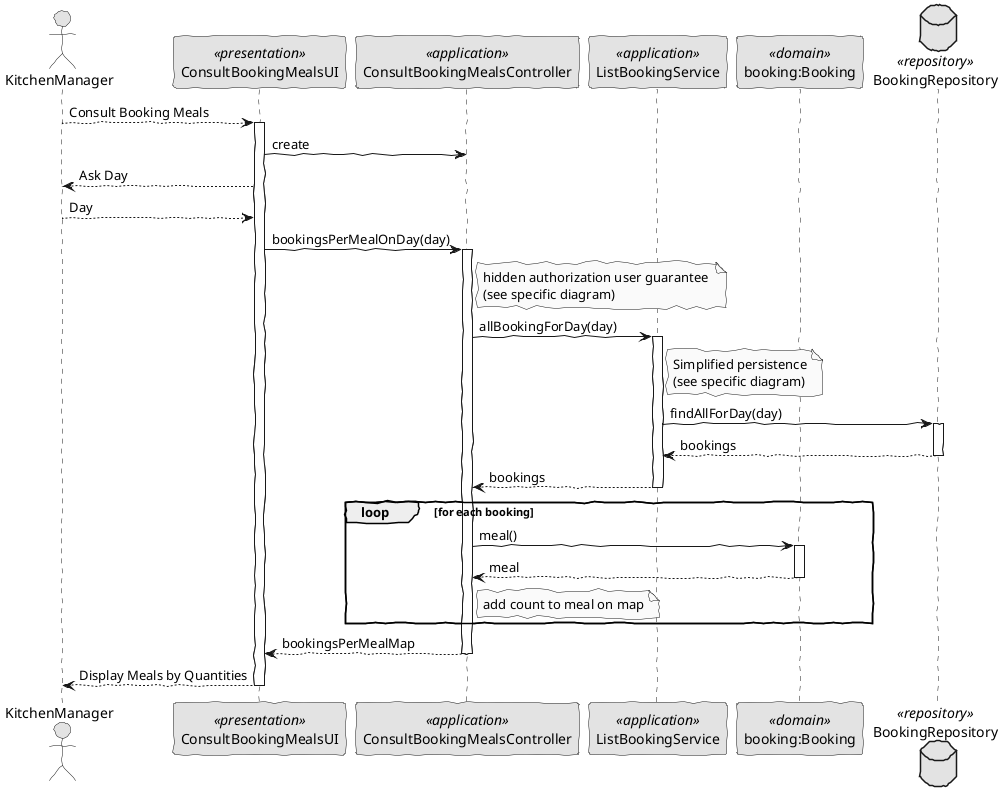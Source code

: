 @startuml
skinparam handwritten true
skinparam monochrome true
skinparam packageStyle rect
skinparam defaultFontName FG Virgil
skinparam shadowing false

actor KitchenManager as Actor
participant ConsultBookingMealsUI as UI <<presentation>>
participant ConsultBookingMealsController as Controller <<application>>
participant ListBookingService as bookSvc <<application>>
participant "booking:Booking" as Domain <<domain>>
database BookingRepository as bookRepository <<repository>>

Actor --> UI: Consult Booking Meals
activate UI
    UI -> Controller: create

    UI --> Actor: Ask Day
    Actor --> UI: Day

    UI -> Controller: bookingsPerMealOnDay(day)
    activate Controller

        note right of Controller : hidden authorization user guarantee \n(see specific diagram)

        Controller -> bookSvc: allBookingForDay(day)
        activate bookSvc

            note right of bookSvc : Simplified persistence\n(see specific diagram)

            bookSvc -> bookRepository: findAllForDay(day)
            activate bookRepository

            bookRepository --> bookSvc: bookings
            deactivate bookRepository

        bookSvc --> Controller: bookings
        deactivate bookSvc

        loop for each booking
            Controller -> Domain: meal()
            activate Domain
            Domain --> Controller: meal
            deactivate Domain

            note right of Controller : add count to meal on map
        end

    Controller-->UI: bookingsPerMealMap
    deactivate Controller

UI-->Actor: Display Meals by Quantities
deactivate UI
@enduml
